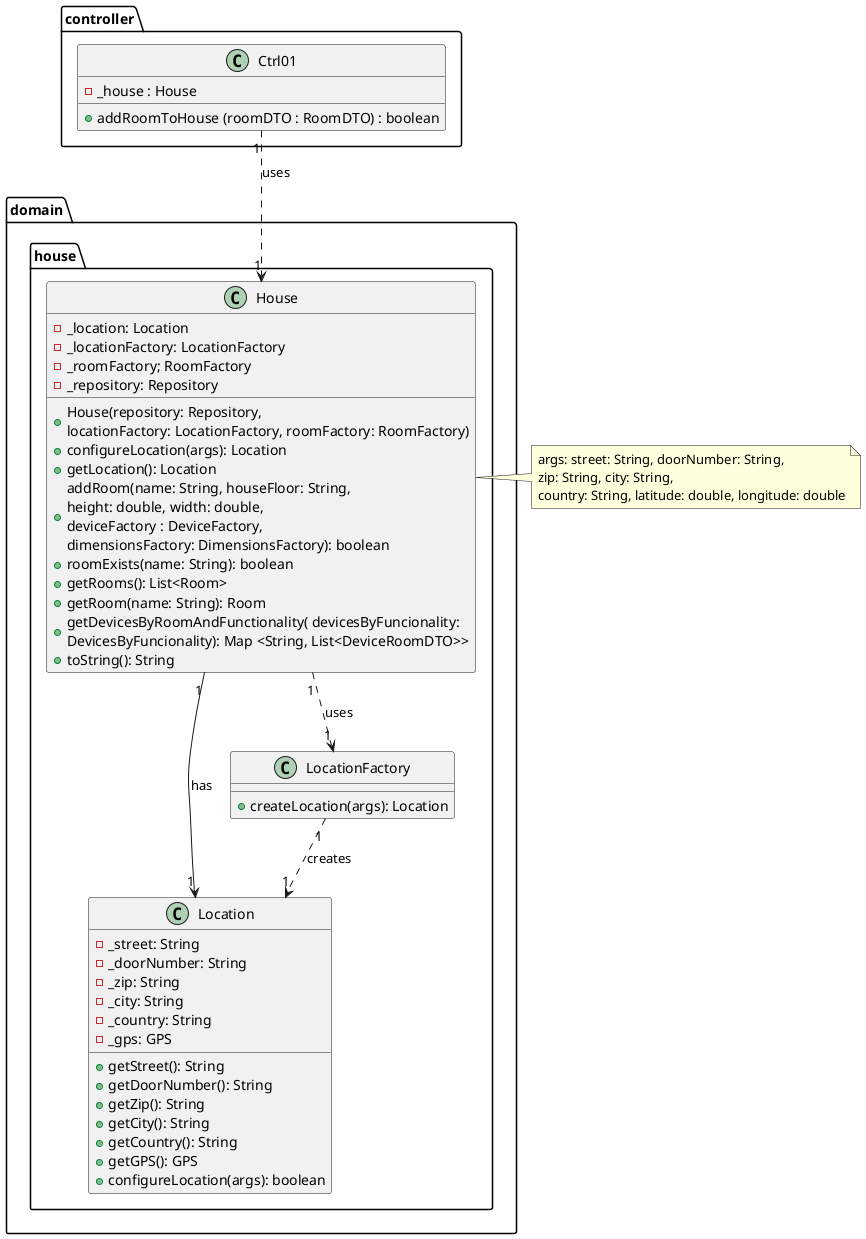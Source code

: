 @startuml
'https://plantuml.com/class-diagram

package domain{
package house{
class House {
    - _location: Location
    - _locationFactory: LocationFactory
    - _roomFactory; RoomFactory
    - _repository: Repository
    + House(repository: Repository,\nlocationFactory: LocationFactory, roomFactory: RoomFactory)
    + configureLocation(args): Location
    + getLocation(): Location
    + addRoom(name: String, houseFloor: String, \nheight: double, width: double, \ndeviceFactory : DeviceFactory, \ndimensionsFactory: DimensionsFactory): boolean
    + roomExists(name: String): boolean
    + getRooms(): List<Room>
    + getRoom(name: String): Room
    + getDevicesByRoomAndFunctionality( devicesByFuncionality:\nDevicesByFuncionality): Map <String, List<DeviceRoomDTO>>
    + toString(): String
}

class Location {
    - _street: String
    - _doorNumber: String
    - _zip: String
    - _city: String
    - _country: String
    - _gps: GPS
    + getStreet(): String
    + getDoorNumber(): String
    + getZip(): String
    + getCity(): String
    + getCountry(): String
    + getGPS(): GPS
    + configureLocation(args): boolean
}

class LocationFactory {
    + createLocation(args): Location
}
}
}
package controller{
class Ctrl01{
- _house : House
+ addRoomToHouse (roomDTO : RoomDTO) : boolean
}
}
note right of House
args: street: String, doorNumber: String,
zip: String, city: String,
country: String, latitude: double, longitude: double
end note

Ctrl01 "1" ..> "1" House : "uses"
House "1"  ..> "1" LocationFactory : "uses"
LocationFactory "1"  ..> "1" Location : "creates"
House "1"  --> "1" Location : "has"


@enduml